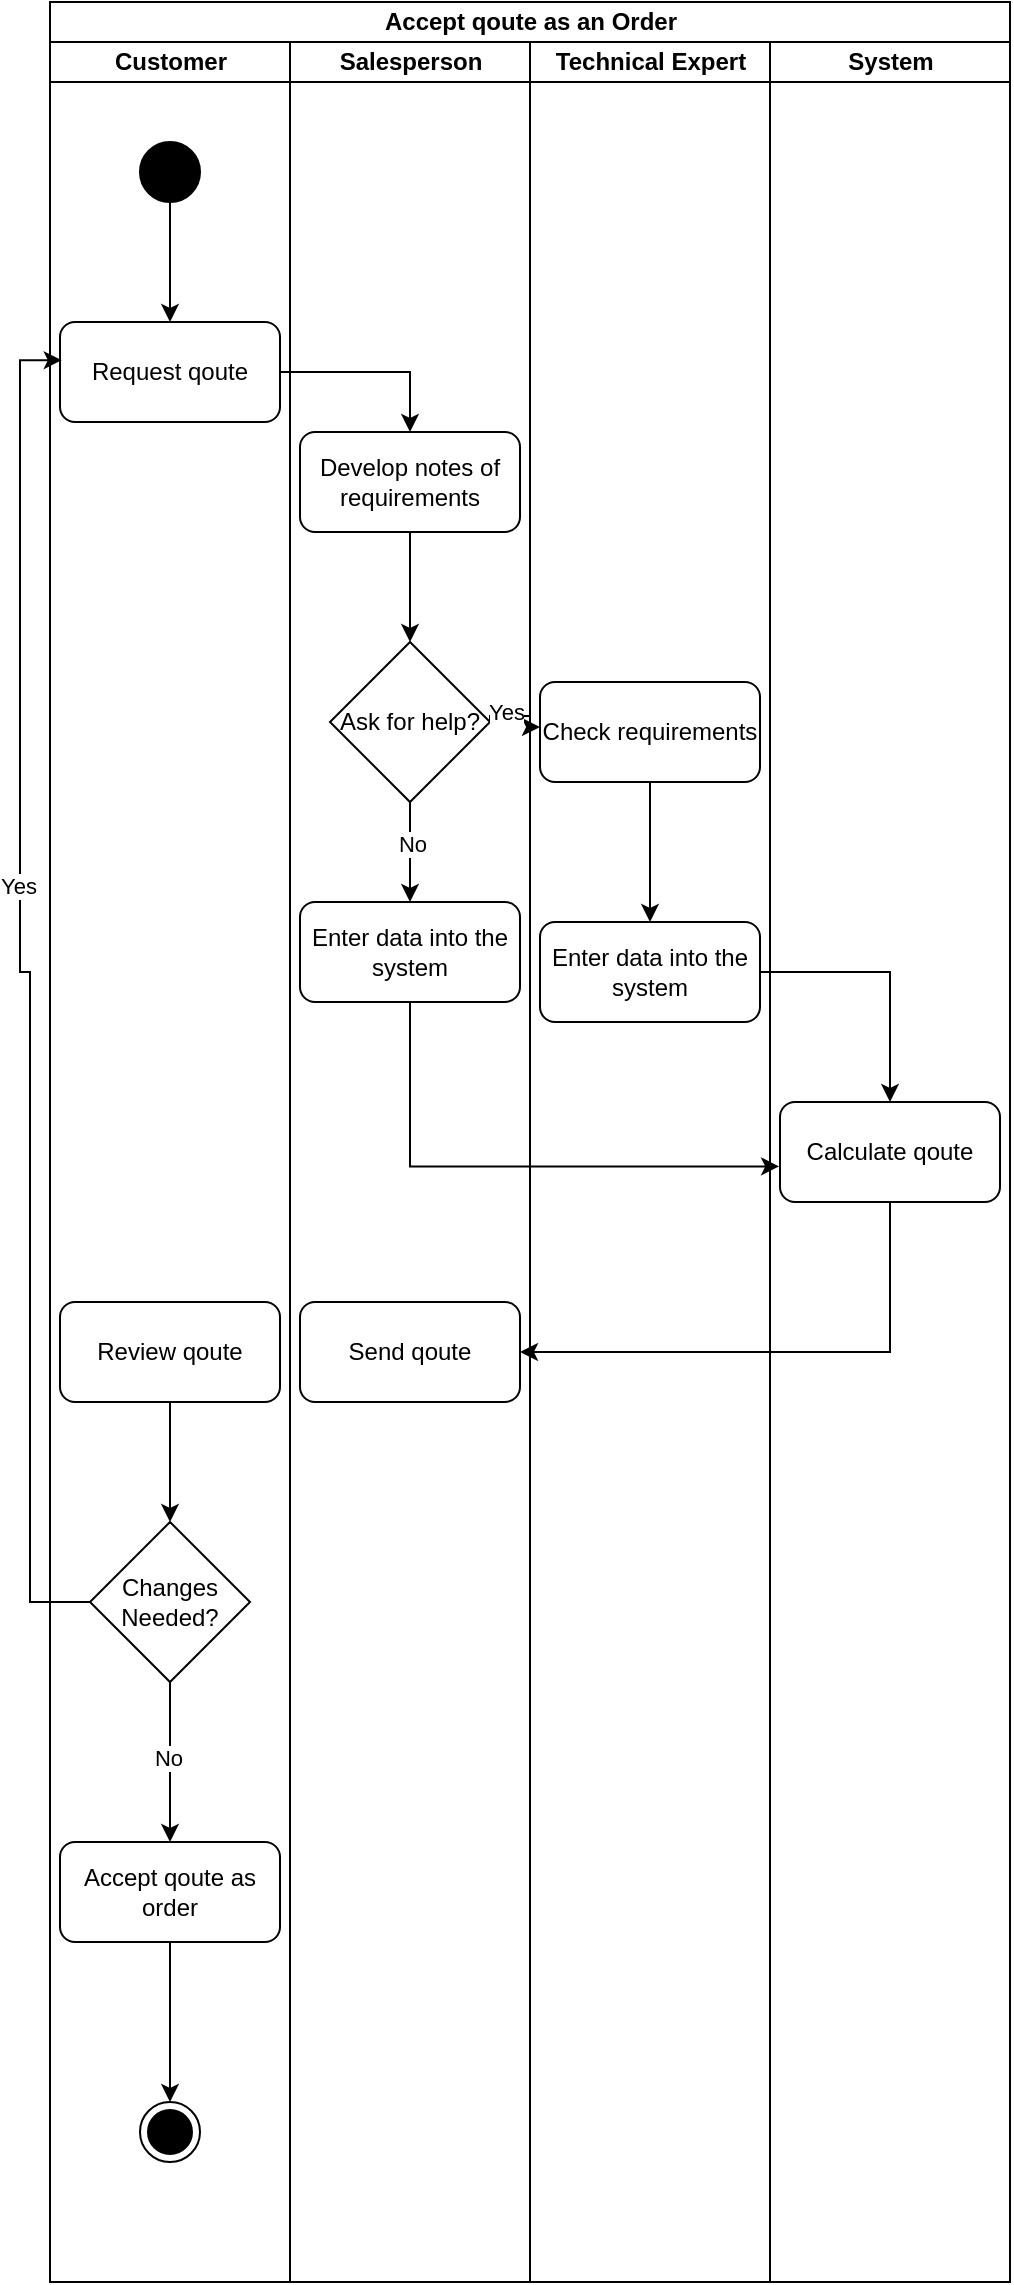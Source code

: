 <mxfile version="24.0.4" type="github">
  <diagram name="Page-1" id="9ci-EqaCWXiTqzeYNJat">
    <mxGraphModel dx="583" dy="290" grid="1" gridSize="10" guides="1" tooltips="1" connect="1" arrows="1" fold="1" page="1" pageScale="1" pageWidth="850" pageHeight="1100" math="0" shadow="0">
      <root>
        <mxCell id="0" />
        <mxCell id="1" parent="0" />
        <mxCell id="QGke6MpMwW7aOX6o_AYE-1" value="Accept qoute as an Order" style="swimlane;childLayout=stackLayout;resizeParent=1;resizeParentMax=0;startSize=20;html=1;" vertex="1" parent="1">
          <mxGeometry x="240.0" y="30" width="480" height="1140" as="geometry" />
        </mxCell>
        <mxCell id="QGke6MpMwW7aOX6o_AYE-2" value="Customer" style="swimlane;startSize=20;html=1;" vertex="1" parent="QGke6MpMwW7aOX6o_AYE-1">
          <mxGeometry y="20" width="120" height="1120" as="geometry" />
        </mxCell>
        <mxCell id="QGke6MpMwW7aOX6o_AYE-26" value="" style="edgeStyle=orthogonalEdgeStyle;rounded=0;orthogonalLoop=1;jettySize=auto;html=1;" edge="1" parent="QGke6MpMwW7aOX6o_AYE-2" source="QGke6MpMwW7aOX6o_AYE-23" target="QGke6MpMwW7aOX6o_AYE-25">
          <mxGeometry relative="1" as="geometry" />
        </mxCell>
        <mxCell id="QGke6MpMwW7aOX6o_AYE-23" value="" style="ellipse;fillColor=strokeColor;html=1;" vertex="1" parent="QGke6MpMwW7aOX6o_AYE-2">
          <mxGeometry x="45.0" y="50" width="30" height="30" as="geometry" />
        </mxCell>
        <mxCell id="QGke6MpMwW7aOX6o_AYE-25" value="Request qoute" style="rounded=1;whiteSpace=wrap;html=1;" vertex="1" parent="QGke6MpMwW7aOX6o_AYE-2">
          <mxGeometry x="5" y="140" width="110" height="50" as="geometry" />
        </mxCell>
        <mxCell id="QGke6MpMwW7aOX6o_AYE-41" value="" style="edgeStyle=orthogonalEdgeStyle;rounded=0;orthogonalLoop=1;jettySize=auto;html=1;" edge="1" parent="QGke6MpMwW7aOX6o_AYE-2" source="QGke6MpMwW7aOX6o_AYE-35" target="QGke6MpMwW7aOX6o_AYE-36">
          <mxGeometry relative="1" as="geometry" />
        </mxCell>
        <mxCell id="QGke6MpMwW7aOX6o_AYE-35" value="Review qoute" style="rounded=1;whiteSpace=wrap;html=1;" vertex="1" parent="QGke6MpMwW7aOX6o_AYE-2">
          <mxGeometry x="5" y="630" width="110" height="50" as="geometry" />
        </mxCell>
        <mxCell id="QGke6MpMwW7aOX6o_AYE-40" value="" style="edgeStyle=orthogonalEdgeStyle;rounded=0;orthogonalLoop=1;jettySize=auto;html=1;" edge="1" parent="QGke6MpMwW7aOX6o_AYE-2" source="QGke6MpMwW7aOX6o_AYE-36" target="QGke6MpMwW7aOX6o_AYE-37">
          <mxGeometry relative="1" as="geometry" />
        </mxCell>
        <mxCell id="QGke6MpMwW7aOX6o_AYE-53" value="No" style="edgeLabel;html=1;align=center;verticalAlign=middle;resizable=0;points=[];" vertex="1" connectable="0" parent="QGke6MpMwW7aOX6o_AYE-40">
          <mxGeometry x="-0.064" y="-1" relative="1" as="geometry">
            <mxPoint as="offset" />
          </mxGeometry>
        </mxCell>
        <mxCell id="QGke6MpMwW7aOX6o_AYE-36" value="Changes Needed?" style="rhombus;whiteSpace=wrap;html=1;" vertex="1" parent="QGke6MpMwW7aOX6o_AYE-2">
          <mxGeometry x="20.0" y="740" width="80" height="80" as="geometry" />
        </mxCell>
        <mxCell id="QGke6MpMwW7aOX6o_AYE-39" value="" style="edgeStyle=orthogonalEdgeStyle;rounded=0;orthogonalLoop=1;jettySize=auto;html=1;" edge="1" parent="QGke6MpMwW7aOX6o_AYE-2" source="QGke6MpMwW7aOX6o_AYE-37" target="QGke6MpMwW7aOX6o_AYE-38">
          <mxGeometry relative="1" as="geometry" />
        </mxCell>
        <mxCell id="QGke6MpMwW7aOX6o_AYE-37" value="Accept qoute as order" style="rounded=1;whiteSpace=wrap;html=1;" vertex="1" parent="QGke6MpMwW7aOX6o_AYE-2">
          <mxGeometry x="5" y="900" width="110" height="50" as="geometry" />
        </mxCell>
        <mxCell id="QGke6MpMwW7aOX6o_AYE-38" value="" style="ellipse;html=1;shape=endState;fillColor=strokeColor;" vertex="1" parent="QGke6MpMwW7aOX6o_AYE-2">
          <mxGeometry x="45.0" y="1030" width="30" height="30" as="geometry" />
        </mxCell>
        <mxCell id="QGke6MpMwW7aOX6o_AYE-49" style="edgeStyle=orthogonalEdgeStyle;rounded=0;orthogonalLoop=1;jettySize=auto;html=1;entryX=0.008;entryY=0.382;entryDx=0;entryDy=0;entryPerimeter=0;" edge="1" parent="QGke6MpMwW7aOX6o_AYE-2" source="QGke6MpMwW7aOX6o_AYE-36" target="QGke6MpMwW7aOX6o_AYE-25">
          <mxGeometry relative="1" as="geometry">
            <Array as="points">
              <mxPoint x="-10" y="780" />
              <mxPoint x="-10" y="465" />
              <mxPoint x="-15" y="465" />
              <mxPoint x="-15" y="159" />
            </Array>
          </mxGeometry>
        </mxCell>
        <mxCell id="QGke6MpMwW7aOX6o_AYE-54" value="Yes" style="edgeLabel;html=1;align=center;verticalAlign=middle;resizable=0;points=[];" vertex="1" connectable="0" parent="QGke6MpMwW7aOX6o_AYE-49">
          <mxGeometry x="0.163" y="1" relative="1" as="geometry">
            <mxPoint as="offset" />
          </mxGeometry>
        </mxCell>
        <mxCell id="QGke6MpMwW7aOX6o_AYE-3" value="Salesperson" style="swimlane;startSize=20;html=1;" vertex="1" parent="QGke6MpMwW7aOX6o_AYE-1">
          <mxGeometry x="120" y="20" width="120" height="1120" as="geometry" />
        </mxCell>
        <mxCell id="QGke6MpMwW7aOX6o_AYE-45" value="" style="edgeStyle=orthogonalEdgeStyle;rounded=0;orthogonalLoop=1;jettySize=auto;html=1;" edge="1" parent="QGke6MpMwW7aOX6o_AYE-3" source="QGke6MpMwW7aOX6o_AYE-27" target="QGke6MpMwW7aOX6o_AYE-28">
          <mxGeometry relative="1" as="geometry" />
        </mxCell>
        <mxCell id="QGke6MpMwW7aOX6o_AYE-27" value="Develop notes of requirements" style="rounded=1;whiteSpace=wrap;html=1;" vertex="1" parent="QGke6MpMwW7aOX6o_AYE-3">
          <mxGeometry x="5" y="195" width="110" height="50" as="geometry" />
        </mxCell>
        <mxCell id="QGke6MpMwW7aOX6o_AYE-47" value="" style="edgeStyle=orthogonalEdgeStyle;rounded=0;orthogonalLoop=1;jettySize=auto;html=1;" edge="1" parent="QGke6MpMwW7aOX6o_AYE-3" source="QGke6MpMwW7aOX6o_AYE-28" target="QGke6MpMwW7aOX6o_AYE-31">
          <mxGeometry relative="1" as="geometry" />
        </mxCell>
        <mxCell id="QGke6MpMwW7aOX6o_AYE-50" value="No" style="edgeLabel;html=1;align=center;verticalAlign=middle;resizable=0;points=[];" vertex="1" connectable="0" parent="QGke6MpMwW7aOX6o_AYE-47">
          <mxGeometry x="-0.164" y="1" relative="1" as="geometry">
            <mxPoint as="offset" />
          </mxGeometry>
        </mxCell>
        <mxCell id="QGke6MpMwW7aOX6o_AYE-28" value="Ask for help?" style="rhombus;whiteSpace=wrap;html=1;" vertex="1" parent="QGke6MpMwW7aOX6o_AYE-3">
          <mxGeometry x="20.0" y="300" width="80" height="80" as="geometry" />
        </mxCell>
        <mxCell id="QGke6MpMwW7aOX6o_AYE-31" value="Enter data into the system" style="rounded=1;whiteSpace=wrap;html=1;" vertex="1" parent="QGke6MpMwW7aOX6o_AYE-3">
          <mxGeometry x="5" y="430" width="110" height="50" as="geometry" />
        </mxCell>
        <mxCell id="QGke6MpMwW7aOX6o_AYE-34" value="Send qoute" style="rounded=1;whiteSpace=wrap;html=1;" vertex="1" parent="QGke6MpMwW7aOX6o_AYE-3">
          <mxGeometry x="5" y="630" width="110" height="50" as="geometry" />
        </mxCell>
        <mxCell id="QGke6MpMwW7aOX6o_AYE-46" value="" style="edgeStyle=orthogonalEdgeStyle;rounded=0;orthogonalLoop=1;jettySize=auto;html=1;exitX=1;exitY=0.5;exitDx=0;exitDy=0;" edge="1" parent="QGke6MpMwW7aOX6o_AYE-3" source="QGke6MpMwW7aOX6o_AYE-28">
          <mxGeometry relative="1" as="geometry">
            <mxPoint x="100.0" y="337.5" as="sourcePoint" />
            <mxPoint x="125" y="342.5" as="targetPoint" />
            <Array as="points">
              <mxPoint x="100" y="337" />
              <mxPoint x="120" y="337" />
              <mxPoint x="120" y="343" />
            </Array>
          </mxGeometry>
        </mxCell>
        <mxCell id="QGke6MpMwW7aOX6o_AYE-51" value="Yes" style="edgeLabel;html=1;align=center;verticalAlign=middle;resizable=0;points=[];" vertex="1" connectable="0" parent="QGke6MpMwW7aOX6o_AYE-46">
          <mxGeometry x="-0.356" y="2" relative="1" as="geometry">
            <mxPoint as="offset" />
          </mxGeometry>
        </mxCell>
        <mxCell id="QGke6MpMwW7aOX6o_AYE-4" value="Technical Expert" style="swimlane;startSize=20;html=1;" vertex="1" parent="QGke6MpMwW7aOX6o_AYE-1">
          <mxGeometry x="240" y="20" width="120" height="1120" as="geometry" />
        </mxCell>
        <mxCell id="QGke6MpMwW7aOX6o_AYE-52" value="" style="edgeStyle=orthogonalEdgeStyle;rounded=0;orthogonalLoop=1;jettySize=auto;html=1;" edge="1" parent="QGke6MpMwW7aOX6o_AYE-4" source="QGke6MpMwW7aOX6o_AYE-29" target="QGke6MpMwW7aOX6o_AYE-32">
          <mxGeometry relative="1" as="geometry" />
        </mxCell>
        <mxCell id="QGke6MpMwW7aOX6o_AYE-29" value="Check requirements" style="rounded=1;whiteSpace=wrap;html=1;" vertex="1" parent="QGke6MpMwW7aOX6o_AYE-4">
          <mxGeometry x="5" y="320" width="110" height="50" as="geometry" />
        </mxCell>
        <mxCell id="QGke6MpMwW7aOX6o_AYE-32" value="Enter data into the system" style="rounded=1;whiteSpace=wrap;html=1;" vertex="1" parent="QGke6MpMwW7aOX6o_AYE-4">
          <mxGeometry x="5" y="440" width="110" height="50" as="geometry" />
        </mxCell>
        <mxCell id="QGke6MpMwW7aOX6o_AYE-7" value="System" style="swimlane;startSize=20;html=1;" vertex="1" parent="QGke6MpMwW7aOX6o_AYE-1">
          <mxGeometry x="360" y="20" width="120" height="1120" as="geometry" />
        </mxCell>
        <mxCell id="QGke6MpMwW7aOX6o_AYE-33" value="Calculate qoute" style="rounded=1;whiteSpace=wrap;html=1;" vertex="1" parent="QGke6MpMwW7aOX6o_AYE-7">
          <mxGeometry x="5" y="530" width="110" height="50" as="geometry" />
        </mxCell>
        <mxCell id="QGke6MpMwW7aOX6o_AYE-42" style="edgeStyle=orthogonalEdgeStyle;rounded=0;orthogonalLoop=1;jettySize=auto;html=1;entryX=0.5;entryY=0;entryDx=0;entryDy=0;" edge="1" parent="QGke6MpMwW7aOX6o_AYE-1" source="QGke6MpMwW7aOX6o_AYE-32" target="QGke6MpMwW7aOX6o_AYE-33">
          <mxGeometry relative="1" as="geometry" />
        </mxCell>
        <mxCell id="QGke6MpMwW7aOX6o_AYE-43" style="edgeStyle=orthogonalEdgeStyle;rounded=0;orthogonalLoop=1;jettySize=auto;html=1;entryX=1;entryY=0.5;entryDx=0;entryDy=0;" edge="1" parent="QGke6MpMwW7aOX6o_AYE-1" source="QGke6MpMwW7aOX6o_AYE-33" target="QGke6MpMwW7aOX6o_AYE-34">
          <mxGeometry relative="1" as="geometry">
            <Array as="points">
              <mxPoint x="420" y="675" />
            </Array>
          </mxGeometry>
        </mxCell>
        <mxCell id="QGke6MpMwW7aOX6o_AYE-44" style="edgeStyle=orthogonalEdgeStyle;rounded=0;orthogonalLoop=1;jettySize=auto;html=1;entryX=0.5;entryY=0;entryDx=0;entryDy=0;" edge="1" parent="QGke6MpMwW7aOX6o_AYE-1" source="QGke6MpMwW7aOX6o_AYE-25" target="QGke6MpMwW7aOX6o_AYE-27">
          <mxGeometry relative="1" as="geometry" />
        </mxCell>
        <mxCell id="QGke6MpMwW7aOX6o_AYE-48" style="edgeStyle=orthogonalEdgeStyle;rounded=0;orthogonalLoop=1;jettySize=auto;html=1;entryX=-0.004;entryY=0.644;entryDx=0;entryDy=0;entryPerimeter=0;" edge="1" parent="QGke6MpMwW7aOX6o_AYE-1" source="QGke6MpMwW7aOX6o_AYE-31" target="QGke6MpMwW7aOX6o_AYE-33">
          <mxGeometry relative="1" as="geometry">
            <Array as="points">
              <mxPoint x="180" y="582" />
            </Array>
          </mxGeometry>
        </mxCell>
      </root>
    </mxGraphModel>
  </diagram>
</mxfile>
